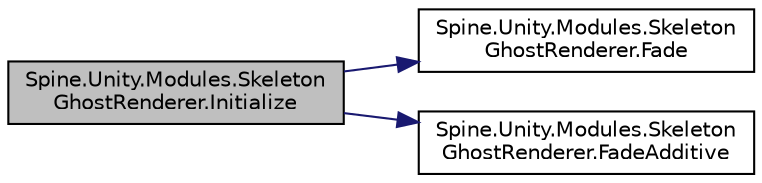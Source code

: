 digraph "Spine.Unity.Modules.SkeletonGhostRenderer.Initialize"
{
 // LATEX_PDF_SIZE
  edge [fontname="Helvetica",fontsize="10",labelfontname="Helvetica",labelfontsize="10"];
  node [fontname="Helvetica",fontsize="10",shape=record];
  rankdir="LR";
  Node1 [label="Spine.Unity.Modules.Skeleton\lGhostRenderer.Initialize",height=0.2,width=0.4,color="black", fillcolor="grey75", style="filled", fontcolor="black",tooltip=" "];
  Node1 -> Node2 [color="midnightblue",fontsize="10",style="solid"];
  Node2 [label="Spine.Unity.Modules.Skeleton\lGhostRenderer.Fade",height=0.2,width=0.4,color="black", fillcolor="white", style="filled",URL="$class_spine_1_1_unity_1_1_modules_1_1_skeleton_ghost_renderer.html#a365fc1d8d226994442840ce286d3d88d",tooltip=" "];
  Node1 -> Node3 [color="midnightblue",fontsize="10",style="solid"];
  Node3 [label="Spine.Unity.Modules.Skeleton\lGhostRenderer.FadeAdditive",height=0.2,width=0.4,color="black", fillcolor="white", style="filled",URL="$class_spine_1_1_unity_1_1_modules_1_1_skeleton_ghost_renderer.html#ae85b8099c2d494ce447b0ef9dd530f9d",tooltip=" "];
}
